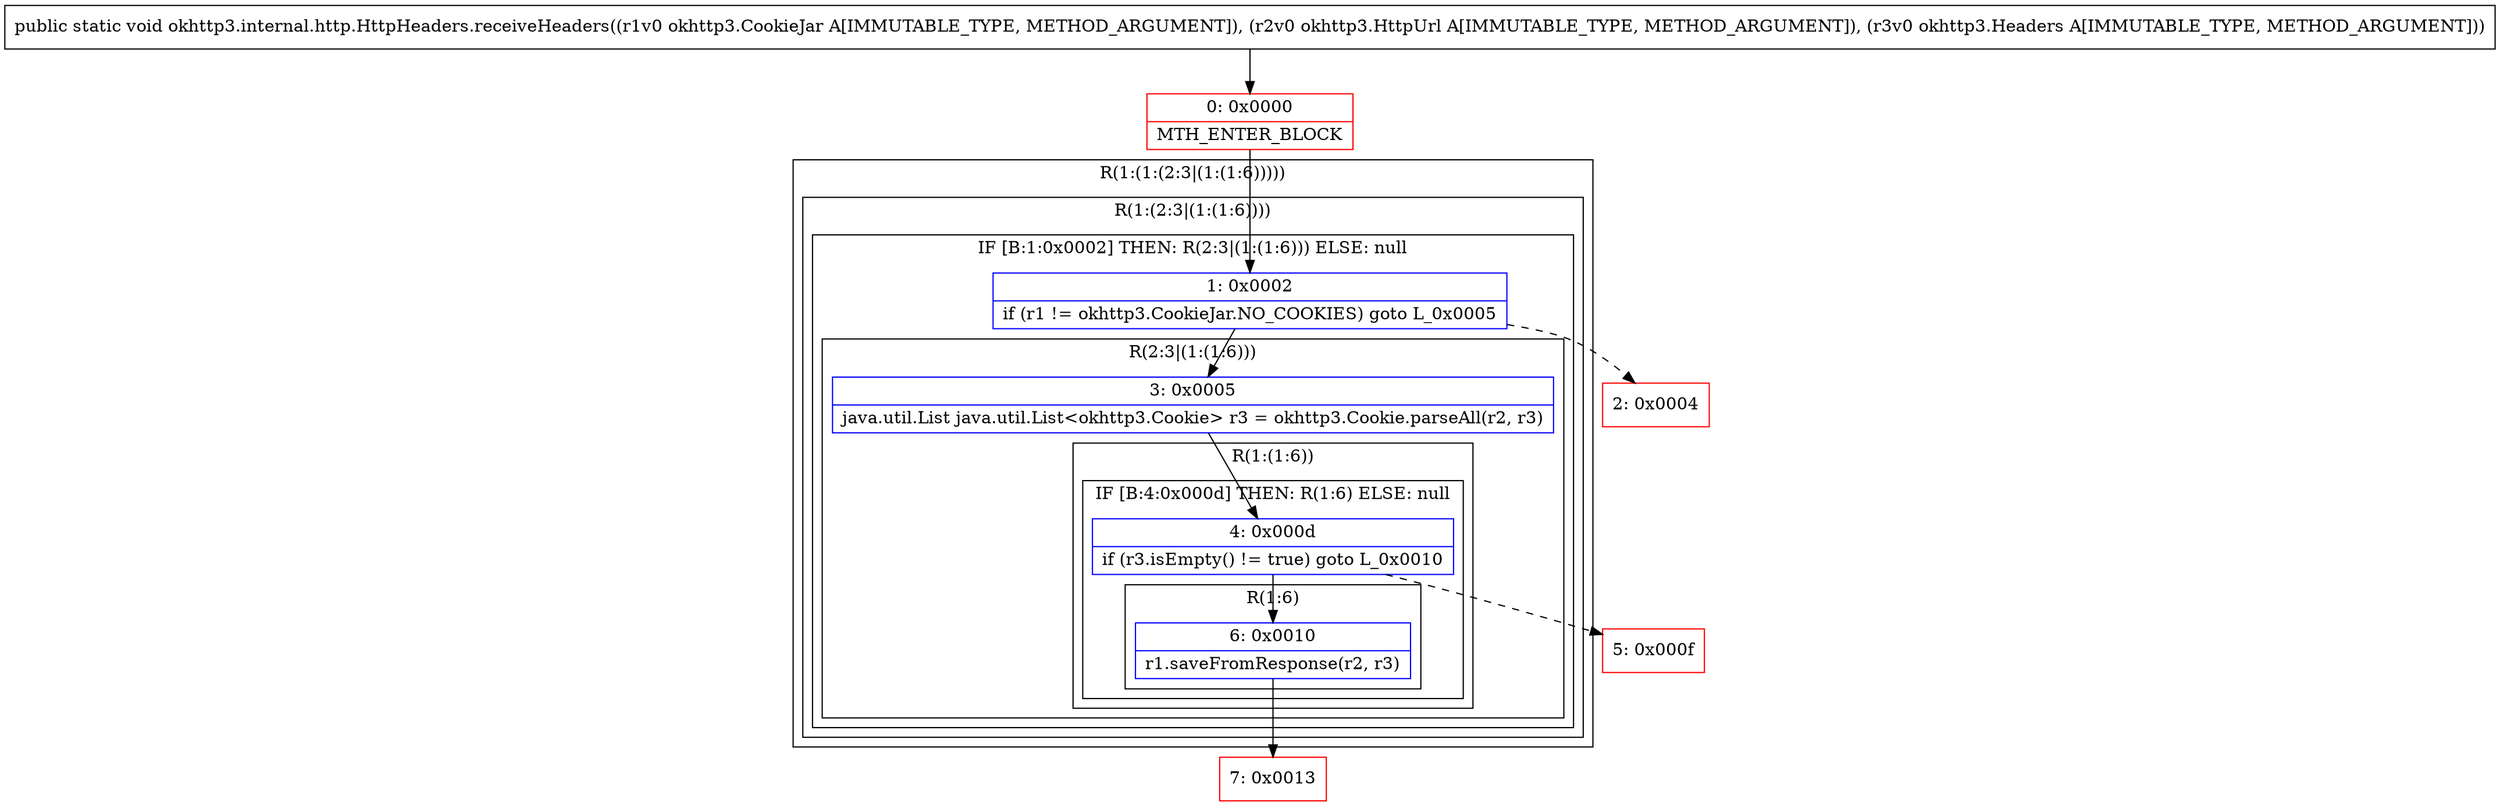 digraph "CFG forokhttp3.internal.http.HttpHeaders.receiveHeaders(Lokhttp3\/CookieJar;Lokhttp3\/HttpUrl;Lokhttp3\/Headers;)V" {
subgraph cluster_Region_1544324992 {
label = "R(1:(1:(2:3|(1:(1:6)))))";
node [shape=record,color=blue];
subgraph cluster_Region_2095883483 {
label = "R(1:(2:3|(1:(1:6))))";
node [shape=record,color=blue];
subgraph cluster_IfRegion_1995891598 {
label = "IF [B:1:0x0002] THEN: R(2:3|(1:(1:6))) ELSE: null";
node [shape=record,color=blue];
Node_1 [shape=record,label="{1\:\ 0x0002|if (r1 != okhttp3.CookieJar.NO_COOKIES) goto L_0x0005\l}"];
subgraph cluster_Region_1490627397 {
label = "R(2:3|(1:(1:6)))";
node [shape=record,color=blue];
Node_3 [shape=record,label="{3\:\ 0x0005|java.util.List java.util.List\<okhttp3.Cookie\> r3 = okhttp3.Cookie.parseAll(r2, r3)\l}"];
subgraph cluster_Region_1821669107 {
label = "R(1:(1:6))";
node [shape=record,color=blue];
subgraph cluster_IfRegion_1180390163 {
label = "IF [B:4:0x000d] THEN: R(1:6) ELSE: null";
node [shape=record,color=blue];
Node_4 [shape=record,label="{4\:\ 0x000d|if (r3.isEmpty() != true) goto L_0x0010\l}"];
subgraph cluster_Region_455786864 {
label = "R(1:6)";
node [shape=record,color=blue];
Node_6 [shape=record,label="{6\:\ 0x0010|r1.saveFromResponse(r2, r3)\l}"];
}
}
}
}
}
}
}
Node_0 [shape=record,color=red,label="{0\:\ 0x0000|MTH_ENTER_BLOCK\l}"];
Node_2 [shape=record,color=red,label="{2\:\ 0x0004}"];
Node_5 [shape=record,color=red,label="{5\:\ 0x000f}"];
Node_7 [shape=record,color=red,label="{7\:\ 0x0013}"];
MethodNode[shape=record,label="{public static void okhttp3.internal.http.HttpHeaders.receiveHeaders((r1v0 okhttp3.CookieJar A[IMMUTABLE_TYPE, METHOD_ARGUMENT]), (r2v0 okhttp3.HttpUrl A[IMMUTABLE_TYPE, METHOD_ARGUMENT]), (r3v0 okhttp3.Headers A[IMMUTABLE_TYPE, METHOD_ARGUMENT])) }"];
MethodNode -> Node_0;
Node_1 -> Node_2[style=dashed];
Node_1 -> Node_3;
Node_3 -> Node_4;
Node_4 -> Node_5[style=dashed];
Node_4 -> Node_6;
Node_6 -> Node_7;
Node_0 -> Node_1;
}

